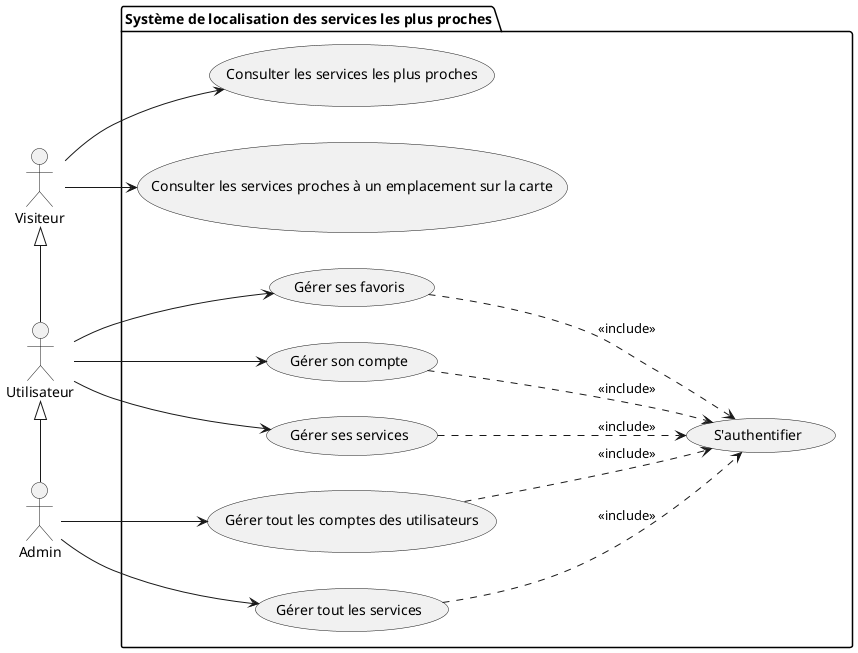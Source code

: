 @startuml use_case
left to right direction

' actors
actor Visiteur as g
actor Utilisateur as u
actor Admin as a

' system package and use cases
package "Système de localisation des services les plus proches"{
    usecase "Consulter les services les plus proches" as g1
    usecase "Consulter les services proches à un emplacement sur la carte" as g2
    usecase "S'authentifier" as auth
    usecase "Gérer ses favoris" as u2
    usecase "Gérer son compte" as acc_man
    usecase "Gérer tout les comptes des utilisateurs" as a1
    usecase "Gérer ses services" as personnal_service_management
    usecase "Gérer tout les services" as service_management
}

' use case main relations
g --> g1
g --> g2
u --> u2
u --> acc_man
a --> a1
a --> service_management
u --> personnal_service_management

' includes
u2 ..> auth : <<include>>
a1 ..> auth : <<include>>
acc_man ..> auth : <<include>>
service_management ..> auth : <<include>>
personnal_service_management ..> auth : <<include>>

' generalization
g <|- u
u <|- a
@enduml